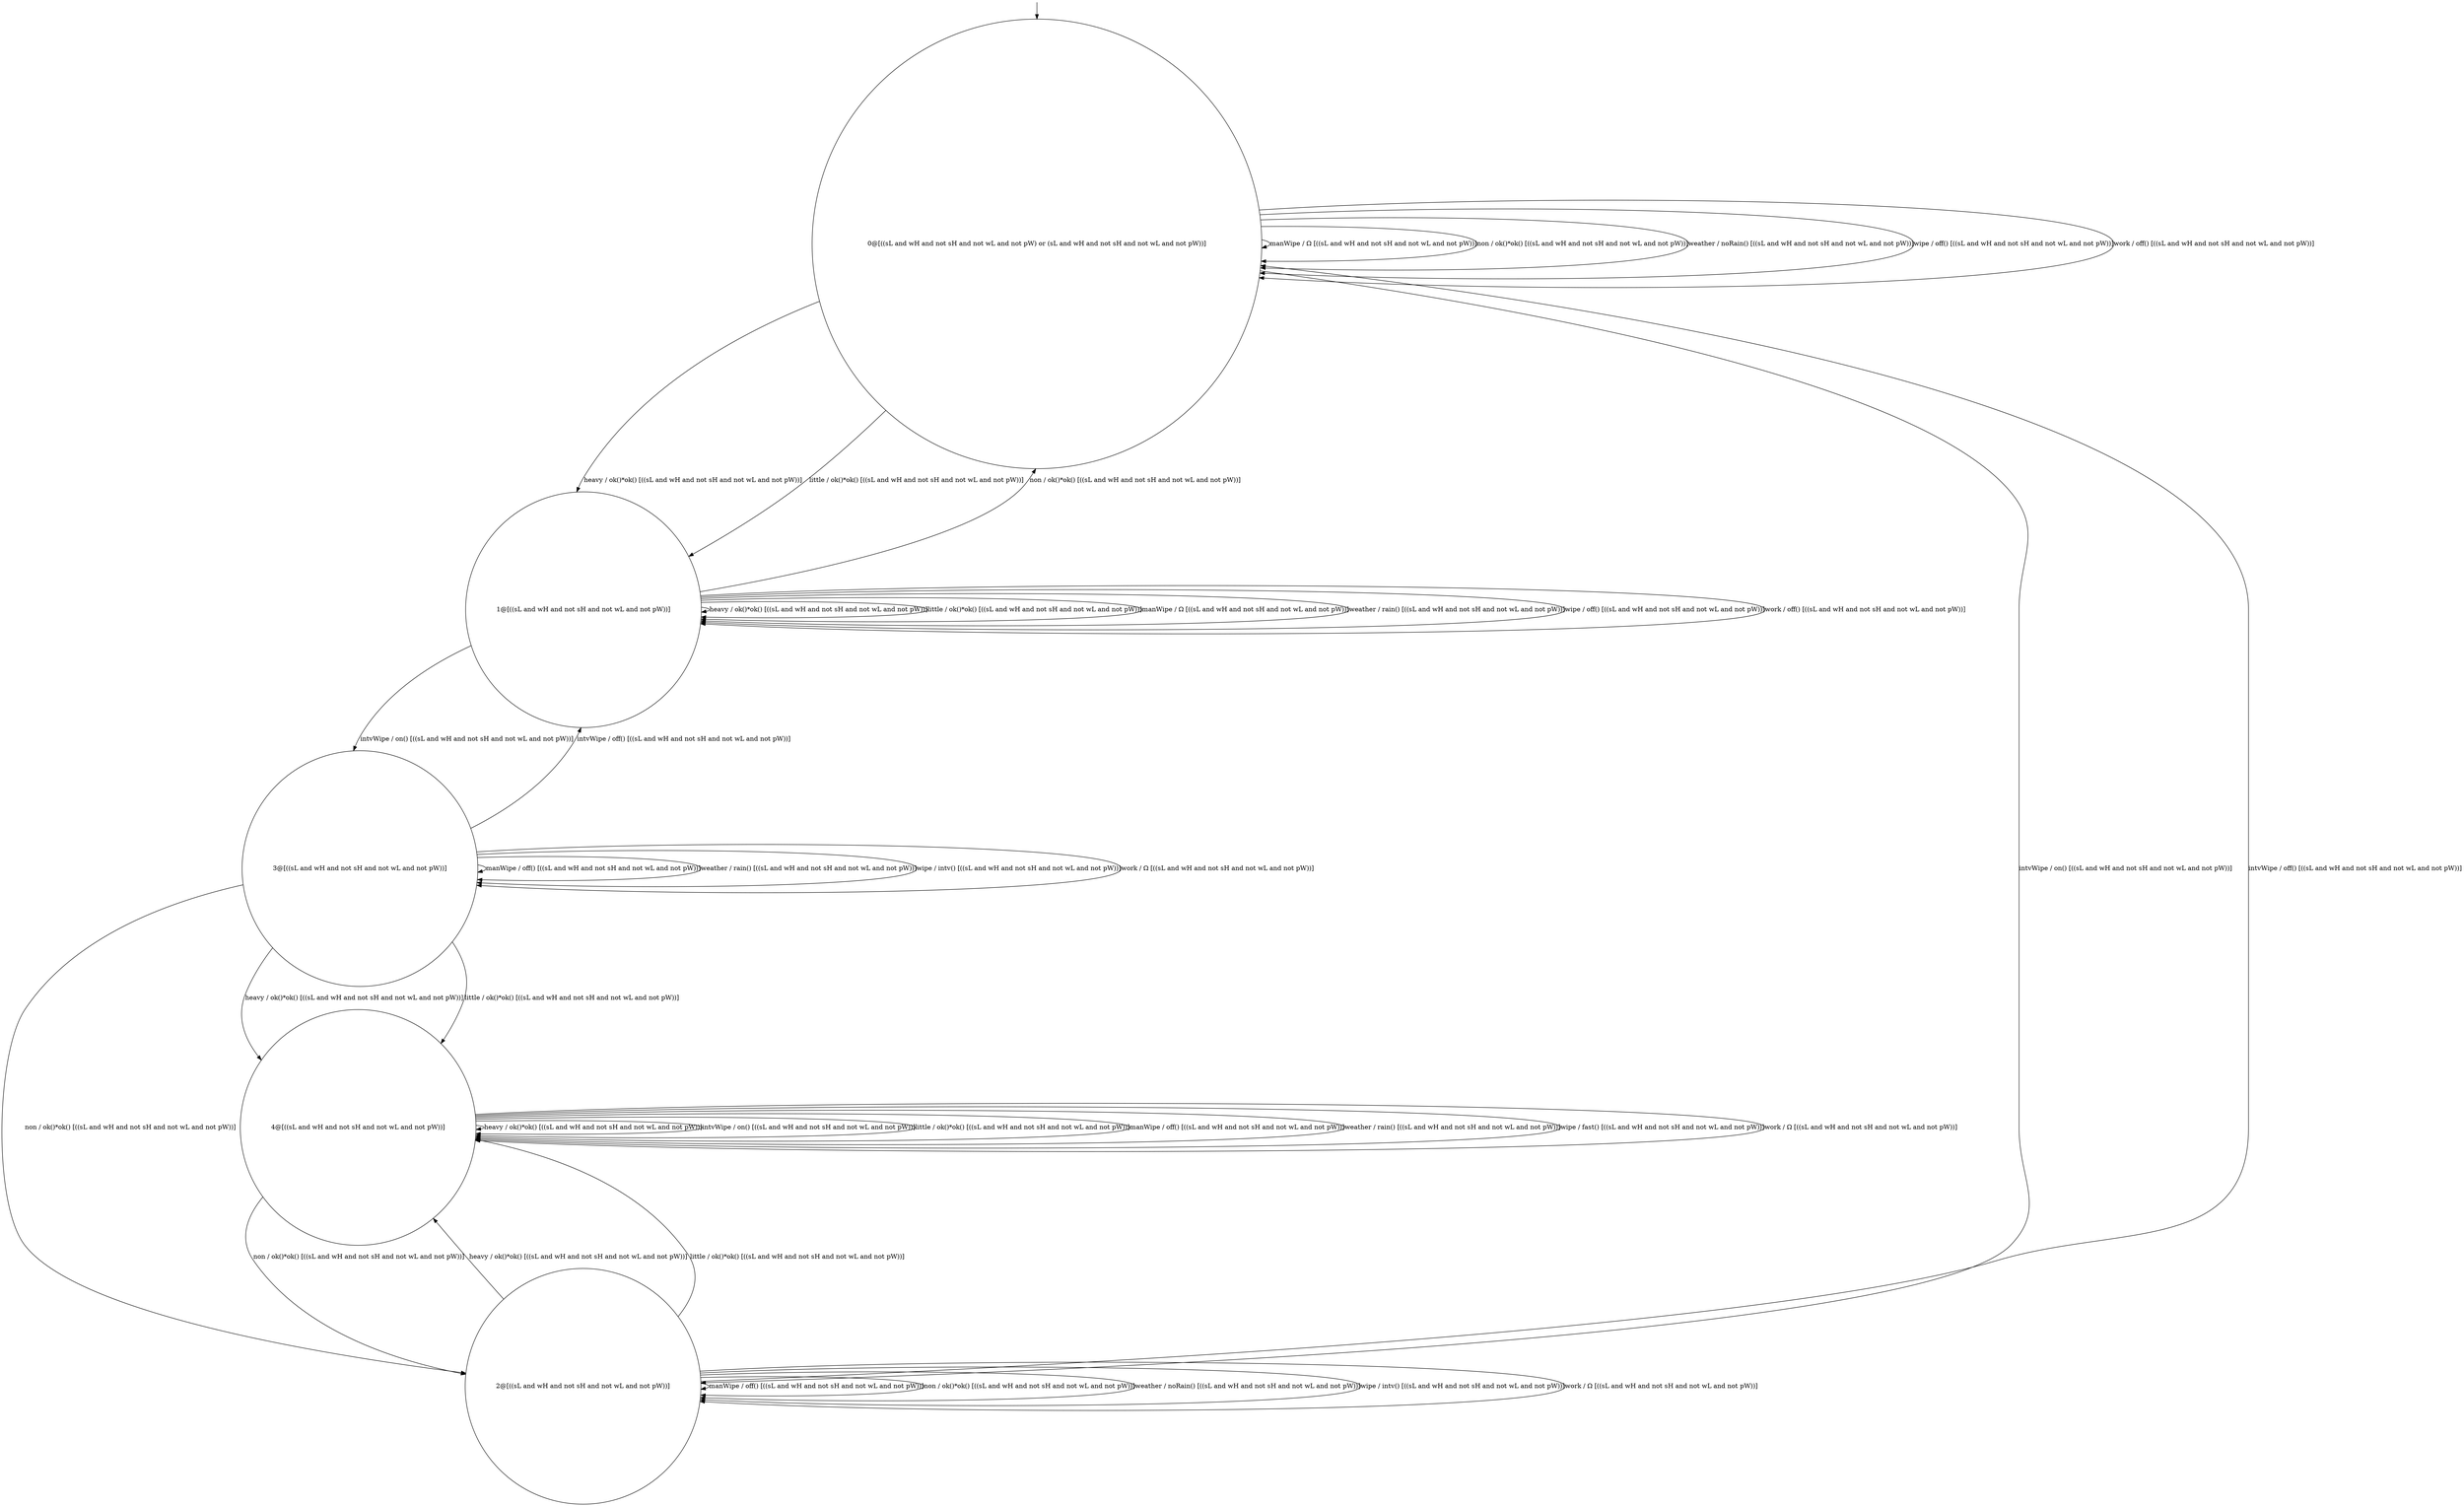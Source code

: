 digraph g {
	edge [lblstyle="above, sloped"];
	s0 [shape="circle" label="0@[((sL and wH and not sH and not wL and not pW) or (sL and wH and not sH and not wL and not pW))]"];
	s1 [shape="circle" label="1@[((sL and wH and not sH and not wL and not pW))]"];
	s2 [shape="circle" label="2@[((sL and wH and not sH and not wL and not pW))]"];
	s3 [shape="circle" label="3@[((sL and wH and not sH and not wL and not pW))]"];
	s4 [shape="circle" label="4@[((sL and wH and not sH and not wL and not pW))]"];
	s0 -> s1 [label="heavy / ok()*ok() [((sL and wH and not sH and not wL and not pW))]"];
	s0 -> s2 [label="intvWipe / on() [((sL and wH and not sH and not wL and not pW))]"];
	s0 -> s1 [label="little / ok()*ok() [((sL and wH and not sH and not wL and not pW))]"];
	s0 -> s0 [label="manWipe / Ω [((sL and wH and not sH and not wL and not pW))]"];
	s0 -> s0 [label="non / ok()*ok() [((sL and wH and not sH and not wL and not pW))]"];
	s0 -> s0 [label="weather / noRain() [((sL and wH and not sH and not wL and not pW))]"];
	s0 -> s0 [label="wipe / off() [((sL and wH and not sH and not wL and not pW))]"];
	s0 -> s0 [label="work / off() [((sL and wH and not sH and not wL and not pW))]"];
	s1 -> s1 [label="heavy / ok()*ok() [((sL and wH and not sH and not wL and not pW))]"];
	s1 -> s3 [label="intvWipe / on() [((sL and wH and not sH and not wL and not pW))]"];
	s1 -> s1 [label="little / ok()*ok() [((sL and wH and not sH and not wL and not pW))]"];
	s1 -> s1 [label="manWipe / Ω [((sL and wH and not sH and not wL and not pW))]"];
	s1 -> s0 [label="non / ok()*ok() [((sL and wH and not sH and not wL and not pW))]"];
	s1 -> s1 [label="weather / rain() [((sL and wH and not sH and not wL and not pW))]"];
	s1 -> s1 [label="wipe / off() [((sL and wH and not sH and not wL and not pW))]"];
	s1 -> s1 [label="work / off() [((sL and wH and not sH and not wL and not pW))]"];
	s2 -> s4 [label="heavy / ok()*ok() [((sL and wH and not sH and not wL and not pW))]"];
	s2 -> s0 [label="intvWipe / off() [((sL and wH and not sH and not wL and not pW))]"];
	s2 -> s4 [label="little / ok()*ok() [((sL and wH and not sH and not wL and not pW))]"];
	s2 -> s2 [label="manWipe / off() [((sL and wH and not sH and not wL and not pW))]"];
	s2 -> s2 [label="non / ok()*ok() [((sL and wH and not sH and not wL and not pW))]"];
	s2 -> s2 [label="weather / noRain() [((sL and wH and not sH and not wL and not pW))]"];
	s2 -> s2 [label="wipe / intv() [((sL and wH and not sH and not wL and not pW))]"];
	s2 -> s2 [label="work / Ω [((sL and wH and not sH and not wL and not pW))]"];
	s3 -> s4 [label="heavy / ok()*ok() [((sL and wH and not sH and not wL and not pW))]"];
	s3 -> s1 [label="intvWipe / off() [((sL and wH and not sH and not wL and not pW))]"];
	s3 -> s4 [label="little / ok()*ok() [((sL and wH and not sH and not wL and not pW))]"];
	s3 -> s3 [label="manWipe / off() [((sL and wH and not sH and not wL and not pW))]"];
	s3 -> s2 [label="non / ok()*ok() [((sL and wH and not sH and not wL and not pW))]"];
	s3 -> s3 [label="weather / rain() [((sL and wH and not sH and not wL and not pW))]"];
	s3 -> s3 [label="wipe / intv() [((sL and wH and not sH and not wL and not pW))]"];
	s3 -> s3 [label="work / Ω [((sL and wH and not sH and not wL and not pW))]"];
	s4 -> s4 [label="heavy / ok()*ok() [((sL and wH and not sH and not wL and not pW))]"];
	s4 -> s4 [label="intvWipe / on() [((sL and wH and not sH and not wL and not pW))]"];
	s4 -> s4 [label="little / ok()*ok() [((sL and wH and not sH and not wL and not pW))]"];
	s4 -> s4 [label="manWipe / off() [((sL and wH and not sH and not wL and not pW))]"];
	s4 -> s2 [label="non / ok()*ok() [((sL and wH and not sH and not wL and not pW))]"];
	s4 -> s4 [label="weather / rain() [((sL and wH and not sH and not wL and not pW))]"];
	s4 -> s4 [label="wipe / fast() [((sL and wH and not sH and not wL and not pW))]"];
	s4 -> s4 [label="work / Ω [((sL and wH and not sH and not wL and not pW))]"];
	__start0 [label="" shape="none" width="0" height="0"];
	__start0 -> s0;
}